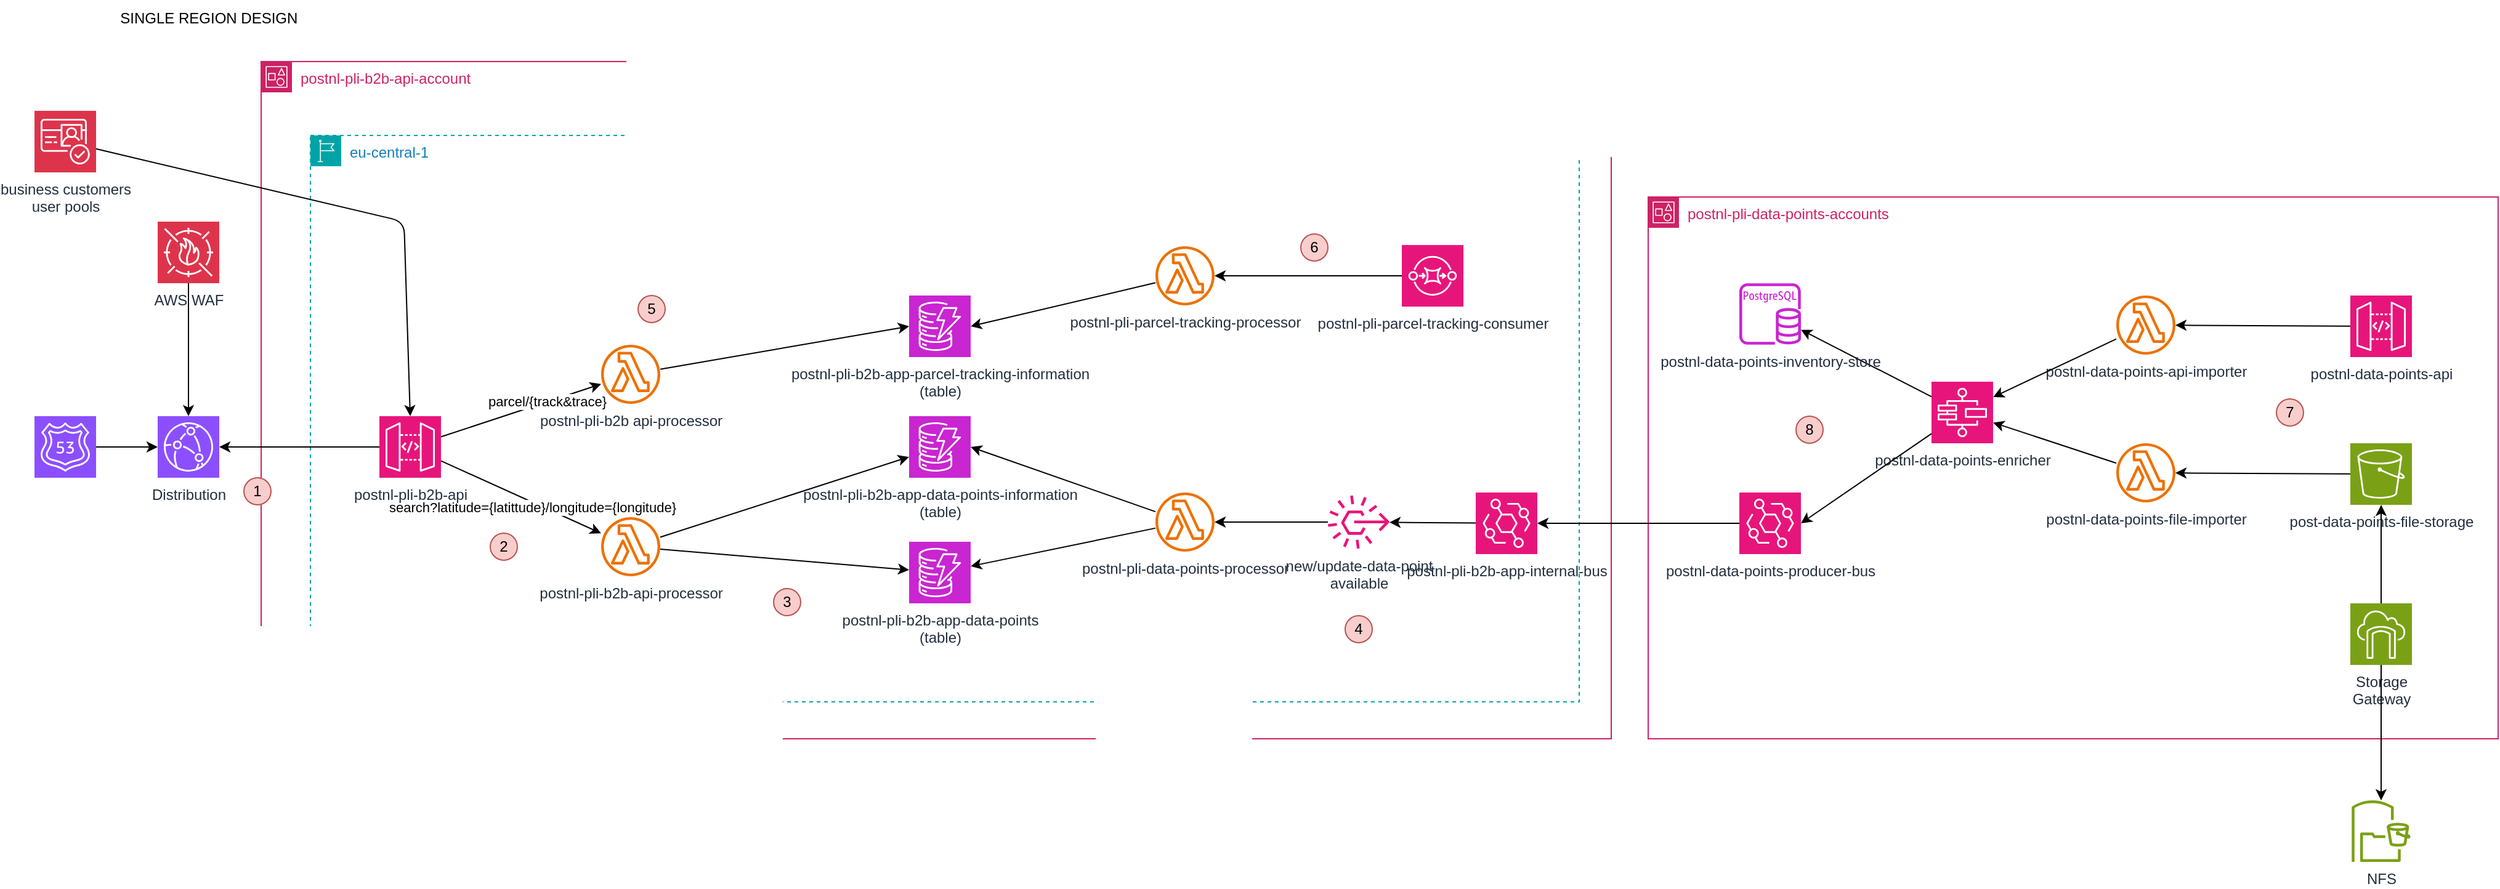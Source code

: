 <mxfile>
    <diagram id="AhJYGNd7IczV8FzIxwrM" name="Page-1">
        <mxGraphModel dx="1651" dy="869" grid="1" gridSize="10" guides="1" tooltips="1" connect="1" arrows="1" fold="1" page="1" pageScale="1" pageWidth="827" pageHeight="1169" math="0" shadow="0">
            <root>
                <mxCell id="0"/>
                <mxCell id="1" parent="0"/>
                <mxCell id="3" value="postnl-pli-b2b-api-account" style="points=[[0,0],[0.25,0],[0.5,0],[0.75,0],[1,0],[1,0.25],[1,0.5],[1,0.75],[1,1],[0.75,1],[0.5,1],[0.25,1],[0,1],[0,0.75],[0,0.5],[0,0.25]];outlineConnect=0;gradientColor=none;html=1;whiteSpace=wrap;fontSize=12;fontStyle=0;container=1;pointerEvents=0;collapsible=0;recursiveResize=0;shape=mxgraph.aws4.group;grIcon=mxgraph.aws4.group_account;strokeColor=#CD2264;fillColor=none;verticalAlign=top;align=left;spacingLeft=30;fontColor=#CD2264;dashed=0;" parent="1" vertex="1">
                    <mxGeometry x="454" y="80" width="1096" height="550" as="geometry"/>
                </mxCell>
                <mxCell id="5" value="eu-central-1" style="points=[[0,0],[0.25,0],[0.5,0],[0.75,0],[1,0],[1,0.25],[1,0.5],[1,0.75],[1,1],[0.75,1],[0.5,1],[0.25,1],[0,1],[0,0.75],[0,0.5],[0,0.25]];outlineConnect=0;gradientColor=none;html=1;whiteSpace=wrap;fontSize=12;fontStyle=0;container=1;pointerEvents=0;collapsible=0;recursiveResize=0;shape=mxgraph.aws4.group;grIcon=mxgraph.aws4.group_region;strokeColor=#00A4A6;fillColor=none;verticalAlign=top;align=left;spacingLeft=30;fontColor=#147EBA;dashed=1;" parent="3" vertex="1">
                    <mxGeometry x="40" y="60" width="1030" height="460" as="geometry"/>
                </mxCell>
                <mxCell id="13" style="edgeStyle=none;html=1;" parent="5" source="2" target="12" edge="1">
                    <mxGeometry relative="1" as="geometry"/>
                </mxCell>
                <mxCell id="17" value="search?latitude={latittude}/longitude={longitude}" style="edgeLabel;html=1;align=center;verticalAlign=middle;resizable=0;points=[];" parent="13" vertex="1" connectable="0">
                    <mxGeometry x="0.163" y="-4" relative="1" as="geometry">
                        <mxPoint as="offset"/>
                    </mxGeometry>
                </mxCell>
                <mxCell id="21" style="edgeStyle=none;html=1;" edge="1" parent="5" source="2" target="20">
                    <mxGeometry relative="1" as="geometry"/>
                </mxCell>
                <mxCell id="22" value="parcel/{track&amp;amp;trace}" style="edgeLabel;html=1;align=center;verticalAlign=middle;resizable=0;points=[];" vertex="1" connectable="0" parent="21">
                    <mxGeometry x="0.33" y="1" relative="1" as="geometry">
                        <mxPoint as="offset"/>
                    </mxGeometry>
                </mxCell>
                <mxCell id="2" value="postnl-pli-b2b-api" style="sketch=0;points=[[0,0,0],[0.25,0,0],[0.5,0,0],[0.75,0,0],[1,0,0],[0,1,0],[0.25,1,0],[0.5,1,0],[0.75,1,0],[1,1,0],[0,0.25,0],[0,0.5,0],[0,0.75,0],[1,0.25,0],[1,0.5,0],[1,0.75,0]];outlineConnect=0;fontColor=#232F3E;fillColor=#E7157B;strokeColor=#ffffff;dashed=0;verticalLabelPosition=bottom;verticalAlign=top;align=center;html=1;fontSize=12;fontStyle=0;aspect=fixed;shape=mxgraph.aws4.resourceIcon;resIcon=mxgraph.aws4.api_gateway;" parent="5" vertex="1">
                    <mxGeometry x="56" y="228" width="50" height="50" as="geometry"/>
                </mxCell>
                <mxCell id="16" style="edgeStyle=none;html=1;" parent="5" source="12" target="15" edge="1">
                    <mxGeometry relative="1" as="geometry"/>
                </mxCell>
                <mxCell id="19" style="edgeStyle=none;html=1;" parent="5" source="12" target="18" edge="1">
                    <mxGeometry relative="1" as="geometry"/>
                </mxCell>
                <mxCell id="12" value="postnl-pli-b2b-api-processor" style="sketch=0;outlineConnect=0;fontColor=#232F3E;gradientColor=none;fillColor=#ED7100;strokeColor=none;dashed=0;verticalLabelPosition=bottom;verticalAlign=top;align=center;html=1;fontSize=12;fontStyle=0;aspect=fixed;pointerEvents=1;shape=mxgraph.aws4.lambda_function;" parent="5" vertex="1">
                    <mxGeometry x="236" y="310" width="48" height="48" as="geometry"/>
                </mxCell>
                <mxCell id="15" value="postnl-pli-b2b-app-data-points&lt;br&gt;(table)" style="sketch=0;points=[[0,0,0],[0.25,0,0],[0.5,0,0],[0.75,0,0],[1,0,0],[0,1,0],[0.25,1,0],[0.5,1,0],[0.75,1,0],[1,1,0],[0,0.25,0],[0,0.5,0],[0,0.75,0],[1,0.25,0],[1,0.5,0],[1,0.75,0]];outlineConnect=0;fontColor=#232F3E;fillColor=#C925D1;strokeColor=#ffffff;dashed=0;verticalLabelPosition=bottom;verticalAlign=top;align=center;html=1;fontSize=12;fontStyle=0;aspect=fixed;shape=mxgraph.aws4.resourceIcon;resIcon=mxgraph.aws4.dynamodb;" parent="5" vertex="1">
                    <mxGeometry x="486" y="330" width="50" height="50" as="geometry"/>
                </mxCell>
                <mxCell id="18" value="postnl-pli-b2b-app-data-points-information&lt;br&gt;(table)" style="sketch=0;points=[[0,0,0],[0.25,0,0],[0.5,0,0],[0.75,0,0],[1,0,0],[0,1,0],[0.25,1,0],[0.5,1,0],[0.75,1,0],[1,1,0],[0,0.25,0],[0,0.5,0],[0,0.75,0],[1,0.25,0],[1,0.5,0],[1,0.75,0]];outlineConnect=0;fontColor=#232F3E;fillColor=#C925D1;strokeColor=#ffffff;dashed=0;verticalLabelPosition=bottom;verticalAlign=top;align=center;html=1;fontSize=12;fontStyle=0;aspect=fixed;shape=mxgraph.aws4.resourceIcon;resIcon=mxgraph.aws4.dynamodb;" parent="5" vertex="1">
                    <mxGeometry x="486" y="228" width="50" height="50" as="geometry"/>
                </mxCell>
                <mxCell id="20" value="postnl-pli-b2b api-processor" style="sketch=0;outlineConnect=0;fontColor=#232F3E;gradientColor=none;fillColor=#ED7100;strokeColor=none;dashed=0;verticalLabelPosition=bottom;verticalAlign=top;align=center;html=1;fontSize=12;fontStyle=0;aspect=fixed;pointerEvents=1;shape=mxgraph.aws4.lambda_function;" vertex="1" parent="5">
                    <mxGeometry x="236" y="170" width="48" height="48" as="geometry"/>
                </mxCell>
                <mxCell id="23" value="postnl-pli-b2b-app-parcel-tracking-information&lt;div&gt;(table)&lt;/div&gt;" style="sketch=0;points=[[0,0,0],[0.25,0,0],[0.5,0,0],[0.75,0,0],[1,0,0],[0,1,0],[0.25,1,0],[0.5,1,0],[0.75,1,0],[1,1,0],[0,0.25,0],[0,0.5,0],[0,0.75,0],[1,0.25,0],[1,0.5,0],[1,0.75,0]];outlineConnect=0;fontColor=#232F3E;fillColor=#C925D1;strokeColor=#ffffff;dashed=0;verticalLabelPosition=bottom;verticalAlign=top;align=center;html=1;fontSize=12;fontStyle=0;aspect=fixed;shape=mxgraph.aws4.resourceIcon;resIcon=mxgraph.aws4.dynamodb;" vertex="1" parent="5">
                    <mxGeometry x="486" y="130" width="50" height="50" as="geometry"/>
                </mxCell>
                <mxCell id="24" style="edgeStyle=none;html=1;entryX=0;entryY=0.5;entryDx=0;entryDy=0;entryPerimeter=0;" edge="1" parent="5" source="20" target="23">
                    <mxGeometry relative="1" as="geometry"/>
                </mxCell>
                <mxCell id="25" value="postnl-pli-parcel-tracking-processor" style="sketch=0;outlineConnect=0;fontColor=#232F3E;gradientColor=none;fillColor=#ED7100;strokeColor=none;dashed=0;verticalLabelPosition=bottom;verticalAlign=top;align=center;html=1;fontSize=12;fontStyle=0;aspect=fixed;pointerEvents=1;shape=mxgraph.aws4.lambda_function;" vertex="1" parent="5">
                    <mxGeometry x="686" y="90" width="48" height="48" as="geometry"/>
                </mxCell>
                <mxCell id="26" style="edgeStyle=none;html=1;entryX=1;entryY=0.5;entryDx=0;entryDy=0;entryPerimeter=0;" edge="1" parent="5" source="25" target="23">
                    <mxGeometry relative="1" as="geometry"/>
                </mxCell>
                <mxCell id="28" style="edgeStyle=none;html=1;" edge="1" parent="5" source="27" target="25">
                    <mxGeometry relative="1" as="geometry"/>
                </mxCell>
                <mxCell id="27" value="postnl-pli-parcel-tracking-consumer" style="sketch=0;points=[[0,0,0],[0.25,0,0],[0.5,0,0],[0.75,0,0],[1,0,0],[0,1,0],[0.25,1,0],[0.5,1,0],[0.75,1,0],[1,1,0],[0,0.25,0],[0,0.5,0],[0,0.75,0],[1,0.25,0],[1,0.5,0],[1,0.75,0]];outlineConnect=0;fontColor=#232F3E;fillColor=#E7157B;strokeColor=#ffffff;dashed=0;verticalLabelPosition=bottom;verticalAlign=top;align=center;html=1;fontSize=12;fontStyle=0;aspect=fixed;shape=mxgraph.aws4.resourceIcon;resIcon=mxgraph.aws4.sqs;" vertex="1" parent="5">
                    <mxGeometry x="886" y="89" width="50" height="50" as="geometry"/>
                </mxCell>
                <mxCell id="30" style="edgeStyle=none;html=1;" edge="1" parent="5" source="29" target="15">
                    <mxGeometry relative="1" as="geometry"/>
                </mxCell>
                <mxCell id="29" value="postnl-pli-data-points-processor" style="sketch=0;outlineConnect=0;fontColor=#232F3E;gradientColor=none;fillColor=#ED7100;strokeColor=none;dashed=0;verticalLabelPosition=bottom;verticalAlign=top;align=center;html=1;fontSize=12;fontStyle=0;aspect=fixed;pointerEvents=1;shape=mxgraph.aws4.lambda_function;" vertex="1" parent="5">
                    <mxGeometry x="686" y="290" width="48" height="48" as="geometry"/>
                </mxCell>
                <mxCell id="31" style="edgeStyle=none;html=1;entryX=1;entryY=0.5;entryDx=0;entryDy=0;entryPerimeter=0;" edge="1" parent="5" source="29" target="18">
                    <mxGeometry relative="1" as="geometry"/>
                </mxCell>
                <mxCell id="37" style="edgeStyle=none;html=1;" edge="1" parent="5" source="34" target="36">
                    <mxGeometry relative="1" as="geometry"/>
                </mxCell>
                <mxCell id="34" value="postnl-pli-b2b-app-internal-bus" style="sketch=0;points=[[0,0,0],[0.25,0,0],[0.5,0,0],[0.75,0,0],[1,0,0],[0,1,0],[0.25,1,0],[0.5,1,0],[0.75,1,0],[1,1,0],[0,0.25,0],[0,0.5,0],[0,0.75,0],[1,0.25,0],[1,0.5,0],[1,0.75,0]];outlineConnect=0;fontColor=#232F3E;fillColor=#E7157B;strokeColor=#ffffff;dashed=0;verticalLabelPosition=bottom;verticalAlign=top;align=center;html=1;fontSize=12;fontStyle=0;aspect=fixed;shape=mxgraph.aws4.resourceIcon;resIcon=mxgraph.aws4.eventbridge;" vertex="1" parent="5">
                    <mxGeometry x="946" y="290" width="50" height="50" as="geometry"/>
                </mxCell>
                <mxCell id="38" style="edgeStyle=none;html=1;" edge="1" parent="5" source="36" target="29">
                    <mxGeometry relative="1" as="geometry"/>
                </mxCell>
                <mxCell id="36" value="new/update-data-point&lt;br&gt;available" style="sketch=0;outlineConnect=0;fontColor=#232F3E;gradientColor=none;fillColor=#E7157B;strokeColor=none;dashed=0;verticalLabelPosition=bottom;verticalAlign=top;align=center;html=1;fontSize=12;fontStyle=0;aspect=fixed;pointerEvents=1;shape=mxgraph.aws4.rule_3;" vertex="1" parent="5">
                    <mxGeometry x="826" y="292.2" width="50" height="43.59" as="geometry"/>
                </mxCell>
                <mxCell id="40" value="2" style="ellipse;whiteSpace=wrap;html=1;aspect=fixed;fillColor=#f8cecc;strokeColor=#b85450;" vertex="1" parent="5">
                    <mxGeometry x="146" y="323" width="22" height="22" as="geometry"/>
                </mxCell>
                <mxCell id="41" value="3" style="ellipse;whiteSpace=wrap;html=1;aspect=fixed;fillColor=#f8cecc;strokeColor=#b85450;" vertex="1" parent="5">
                    <mxGeometry x="376" y="368" width="22" height="22" as="geometry"/>
                </mxCell>
                <mxCell id="42" value="4" style="ellipse;whiteSpace=wrap;html=1;aspect=fixed;fillColor=#f8cecc;strokeColor=#b85450;" vertex="1" parent="5">
                    <mxGeometry x="840" y="390" width="22" height="22" as="geometry"/>
                </mxCell>
                <mxCell id="43" value="5" style="ellipse;whiteSpace=wrap;html=1;aspect=fixed;fillColor=#f8cecc;strokeColor=#b85450;" vertex="1" parent="5">
                    <mxGeometry x="266" y="130" width="22" height="22" as="geometry"/>
                </mxCell>
                <mxCell id="45" value="6" style="ellipse;whiteSpace=wrap;html=1;aspect=fixed;fillColor=#f8cecc;strokeColor=#b85450;" vertex="1" parent="5">
                    <mxGeometry x="804" y="80" width="22" height="22" as="geometry"/>
                </mxCell>
                <mxCell id="9" style="edgeStyle=none;html=1;" parent="1" source="6" target="8" edge="1">
                    <mxGeometry relative="1" as="geometry"/>
                </mxCell>
                <mxCell id="6" value="AWS WAF" style="sketch=0;points=[[0,0,0],[0.25,0,0],[0.5,0,0],[0.75,0,0],[1,0,0],[0,1,0],[0.25,1,0],[0.5,1,0],[0.75,1,0],[1,1,0],[0,0.25,0],[0,0.5,0],[0,0.75,0],[1,0.25,0],[1,0.5,0],[1,0.75,0]];outlineConnect=0;fontColor=#232F3E;fillColor=#DD344C;strokeColor=#ffffff;dashed=0;verticalLabelPosition=bottom;verticalAlign=top;align=center;html=1;fontSize=12;fontStyle=0;aspect=fixed;shape=mxgraph.aws4.resourceIcon;resIcon=mxgraph.aws4.waf;" parent="1" vertex="1">
                    <mxGeometry x="370" y="210" width="50" height="50" as="geometry"/>
                </mxCell>
                <mxCell id="7" style="edgeStyle=none;html=1;" parent="1" source="2" target="8" edge="1">
                    <mxGeometry relative="1" as="geometry">
                        <mxPoint x="414" y="325" as="targetPoint"/>
                    </mxGeometry>
                </mxCell>
                <mxCell id="8" value="Distribution" style="sketch=0;points=[[0,0,0],[0.25,0,0],[0.5,0,0],[0.75,0,0],[1,0,0],[0,1,0],[0.25,1,0],[0.5,1,0],[0.75,1,0],[1,1,0],[0,0.25,0],[0,0.5,0],[0,0.75,0],[1,0.25,0],[1,0.5,0],[1,0.75,0]];outlineConnect=0;fontColor=#232F3E;fillColor=#8C4FFF;strokeColor=#ffffff;dashed=0;verticalLabelPosition=bottom;verticalAlign=top;align=center;html=1;fontSize=12;fontStyle=0;aspect=fixed;shape=mxgraph.aws4.resourceIcon;resIcon=mxgraph.aws4.cloudfront;" parent="1" vertex="1">
                    <mxGeometry x="370" y="368" width="50" height="50" as="geometry"/>
                </mxCell>
                <mxCell id="11" style="edgeStyle=none;html=1;" parent="1" source="10" target="8" edge="1">
                    <mxGeometry relative="1" as="geometry"/>
                </mxCell>
                <mxCell id="10" value="" style="sketch=0;points=[[0,0,0],[0.25,0,0],[0.5,0,0],[0.75,0,0],[1,0,0],[0,1,0],[0.25,1,0],[0.5,1,0],[0.75,1,0],[1,1,0],[0,0.25,0],[0,0.5,0],[0,0.75,0],[1,0.25,0],[1,0.5,0],[1,0.75,0]];outlineConnect=0;fontColor=#232F3E;fillColor=#8C4FFF;strokeColor=#ffffff;dashed=0;verticalLabelPosition=bottom;verticalAlign=top;align=center;html=1;fontSize=12;fontStyle=0;aspect=fixed;shape=mxgraph.aws4.resourceIcon;resIcon=mxgraph.aws4.route_53;" parent="1" vertex="1">
                    <mxGeometry x="270" y="368" width="50" height="50" as="geometry"/>
                </mxCell>
                <mxCell id="14" value="&amp;nbsp;SINGLE REGION DESIGN" style="text;html=1;align=center;verticalAlign=middle;whiteSpace=wrap;rounded=0;" parent="1" vertex="1">
                    <mxGeometry x="320" y="30" width="180" height="30" as="geometry"/>
                </mxCell>
                <mxCell id="39" value="1" style="ellipse;whiteSpace=wrap;html=1;aspect=fixed;fillColor=#f8cecc;strokeColor=#b85450;" vertex="1" parent="1">
                    <mxGeometry x="440" y="418" width="22" height="22" as="geometry"/>
                </mxCell>
                <mxCell id="49" value="business customers&lt;br&gt;user pools" style="sketch=0;points=[[0,0,0],[0.25,0,0],[0.5,0,0],[0.75,0,0],[1,0,0],[0,1,0],[0.25,1,0],[0.5,1,0],[0.75,1,0],[1,1,0],[0,0.25,0],[0,0.5,0],[0,0.75,0],[1,0.25,0],[1,0.5,0],[1,0.75,0]];outlineConnect=0;fontColor=#232F3E;fillColor=#DD344C;strokeColor=#ffffff;dashed=0;verticalLabelPosition=bottom;verticalAlign=top;align=center;html=1;fontSize=12;fontStyle=0;aspect=fixed;shape=mxgraph.aws4.resourceIcon;resIcon=mxgraph.aws4.cognito;" vertex="1" parent="1">
                    <mxGeometry x="270" y="120" width="50" height="50" as="geometry"/>
                </mxCell>
                <mxCell id="50" style="edgeStyle=none;html=1;entryX=0.5;entryY=0;entryDx=0;entryDy=0;entryPerimeter=0;" edge="1" parent="1" source="49" target="2">
                    <mxGeometry relative="1" as="geometry">
                        <Array as="points">
                            <mxPoint x="570" y="210"/>
                        </Array>
                    </mxGeometry>
                </mxCell>
                <mxCell id="83" value="postnl-pli-data-points-accounts" style="points=[[0,0],[0.25,0],[0.5,0],[0.75,0],[1,0],[1,0.25],[1,0.5],[1,0.75],[1,1],[0.75,1],[0.5,1],[0.25,1],[0,1],[0,0.75],[0,0.5],[0,0.25]];outlineConnect=0;gradientColor=none;html=1;whiteSpace=wrap;fontSize=12;fontStyle=0;container=1;pointerEvents=0;collapsible=0;recursiveResize=0;shape=mxgraph.aws4.group;grIcon=mxgraph.aws4.group_account;strokeColor=#CD2264;fillColor=none;verticalAlign=top;align=left;spacingLeft=30;fontColor=#CD2264;dashed=0;" vertex="1" parent="1">
                    <mxGeometry x="1580" y="190" width="690" height="440" as="geometry"/>
                </mxCell>
                <mxCell id="84" value="postnl-data-points-producer-bus" style="sketch=0;points=[[0,0,0],[0.25,0,0],[0.5,0,0],[0.75,0,0],[1,0,0],[0,1,0],[0.25,1,0],[0.5,1,0],[0.75,1,0],[1,1,0],[0,0.25,0],[0,0.5,0],[0,0.75,0],[1,0.25,0],[1,0.5,0],[1,0.75,0]];outlineConnect=0;fontColor=#232F3E;fillColor=#E7157B;strokeColor=#ffffff;dashed=0;verticalLabelPosition=bottom;verticalAlign=top;align=center;html=1;fontSize=12;fontStyle=0;aspect=fixed;shape=mxgraph.aws4.resourceIcon;resIcon=mxgraph.aws4.eventbridge;" vertex="1" parent="83">
                    <mxGeometry x="74" y="240" width="50" height="50" as="geometry"/>
                </mxCell>
                <mxCell id="89" style="edgeStyle=none;html=1;" edge="1" parent="83" source="86" target="88">
                    <mxGeometry relative="1" as="geometry"/>
                </mxCell>
                <mxCell id="86" value="postnl-data-points-enricher" style="sketch=0;points=[[0,0,0],[0.25,0,0],[0.5,0,0],[0.75,0,0],[1,0,0],[0,1,0],[0.25,1,0],[0.5,1,0],[0.75,1,0],[1,1,0],[0,0.25,0],[0,0.5,0],[0,0.75,0],[1,0.25,0],[1,0.5,0],[1,0.75,0]];outlineConnect=0;fontColor=#232F3E;fillColor=#E7157B;strokeColor=#ffffff;dashed=0;verticalLabelPosition=bottom;verticalAlign=top;align=center;html=1;fontSize=12;fontStyle=0;aspect=fixed;shape=mxgraph.aws4.resourceIcon;resIcon=mxgraph.aws4.step_functions;" vertex="1" parent="83">
                    <mxGeometry x="230" y="150" width="50" height="50" as="geometry"/>
                </mxCell>
                <mxCell id="87" style="edgeStyle=none;html=1;entryX=1;entryY=0.5;entryDx=0;entryDy=0;entryPerimeter=0;" edge="1" parent="83" source="86" target="84">
                    <mxGeometry relative="1" as="geometry"/>
                </mxCell>
                <mxCell id="88" value="postnl-data-points-inventory-store" style="sketch=0;outlineConnect=0;fontColor=#232F3E;gradientColor=none;fillColor=#C925D1;strokeColor=none;dashed=0;verticalLabelPosition=bottom;verticalAlign=top;align=center;html=1;fontSize=12;fontStyle=0;aspect=fixed;pointerEvents=1;shape=mxgraph.aws4.rds_postgresql_instance;" vertex="1" parent="83">
                    <mxGeometry x="74" y="70" width="50" height="50" as="geometry"/>
                </mxCell>
                <mxCell id="90" value="postnl-data-points-api-importer" style="sketch=0;outlineConnect=0;fontColor=#232F3E;gradientColor=none;fillColor=#ED7100;strokeColor=none;dashed=0;verticalLabelPosition=bottom;verticalAlign=top;align=center;html=1;fontSize=12;fontStyle=0;aspect=fixed;pointerEvents=1;shape=mxgraph.aws4.lambda_function;" vertex="1" parent="83">
                    <mxGeometry x="380" y="80" width="48" height="48" as="geometry"/>
                </mxCell>
                <mxCell id="91" style="edgeStyle=none;html=1;entryX=1;entryY=0.25;entryDx=0;entryDy=0;entryPerimeter=0;" edge="1" parent="83" source="90" target="86">
                    <mxGeometry relative="1" as="geometry"/>
                </mxCell>
                <mxCell id="93" style="edgeStyle=none;html=1;" edge="1" parent="83" source="92" target="86">
                    <mxGeometry relative="1" as="geometry"/>
                </mxCell>
                <mxCell id="92" value="postnl-data-points&lt;span style=&quot;background-color: transparent;&quot;&gt;-file-importer&lt;/span&gt;" style="sketch=0;outlineConnect=0;fontColor=#232F3E;gradientColor=none;fillColor=#ED7100;strokeColor=none;dashed=0;verticalLabelPosition=bottom;verticalAlign=top;align=center;html=1;fontSize=12;fontStyle=0;aspect=fixed;pointerEvents=1;shape=mxgraph.aws4.lambda_function;" vertex="1" parent="83">
                    <mxGeometry x="380" y="200" width="48" height="48" as="geometry"/>
                </mxCell>
                <mxCell id="95" style="edgeStyle=none;html=1;" edge="1" parent="83" source="94" target="92">
                    <mxGeometry relative="1" as="geometry"/>
                </mxCell>
                <mxCell id="94" value="post-data-points-file-storage" style="sketch=0;points=[[0,0,0],[0.25,0,0],[0.5,0,0],[0.75,0,0],[1,0,0],[0,1,0],[0.25,1,0],[0.5,1,0],[0.75,1,0],[1,1,0],[0,0.25,0],[0,0.5,0],[0,0.75,0],[1,0.25,0],[1,0.5,0],[1,0.75,0]];outlineConnect=0;fontColor=#232F3E;fillColor=#7AA116;strokeColor=#ffffff;dashed=0;verticalLabelPosition=bottom;verticalAlign=top;align=center;html=1;fontSize=12;fontStyle=0;aspect=fixed;shape=mxgraph.aws4.resourceIcon;resIcon=mxgraph.aws4.s3;" vertex="1" parent="83">
                    <mxGeometry x="570" y="200" width="50" height="50" as="geometry"/>
                </mxCell>
                <mxCell id="98" style="edgeStyle=none;html=1;" edge="1" parent="83" source="97" target="90">
                    <mxGeometry relative="1" as="geometry"/>
                </mxCell>
                <mxCell id="97" value="postnl-data-points-api" style="sketch=0;points=[[0,0,0],[0.25,0,0],[0.5,0,0],[0.75,0,0],[1,0,0],[0,1,0],[0.25,1,0],[0.5,1,0],[0.75,1,0],[1,1,0],[0,0.25,0],[0,0.5,0],[0,0.75,0],[1,0.25,0],[1,0.5,0],[1,0.75,0]];outlineConnect=0;fontColor=#232F3E;fillColor=#E7157B;strokeColor=#ffffff;dashed=0;verticalLabelPosition=bottom;verticalAlign=top;align=center;html=1;fontSize=12;fontStyle=0;aspect=fixed;shape=mxgraph.aws4.resourceIcon;resIcon=mxgraph.aws4.api_gateway;" vertex="1" parent="83">
                    <mxGeometry x="570" y="80" width="50" height="50" as="geometry"/>
                </mxCell>
                <mxCell id="101" style="edgeStyle=none;html=1;" edge="1" parent="83" source="99" target="94">
                    <mxGeometry relative="1" as="geometry"/>
                </mxCell>
                <mxCell id="99" value="Storage&lt;br&gt;Gateway" style="sketch=0;points=[[0,0,0],[0.25,0,0],[0.5,0,0],[0.75,0,0],[1,0,0],[0,1,0],[0.25,1,0],[0.5,1,0],[0.75,1,0],[1,1,0],[0,0.25,0],[0,0.5,0],[0,0.75,0],[1,0.25,0],[1,0.5,0],[1,0.75,0]];outlineConnect=0;fontColor=#232F3E;fillColor=#7AA116;strokeColor=#ffffff;dashed=0;verticalLabelPosition=bottom;verticalAlign=top;align=center;html=1;fontSize=12;fontStyle=0;aspect=fixed;shape=mxgraph.aws4.resourceIcon;resIcon=mxgraph.aws4.storage_gateway;" vertex="1" parent="83">
                    <mxGeometry x="570" y="330" width="50" height="50" as="geometry"/>
                </mxCell>
                <mxCell id="102" value="7" style="ellipse;whiteSpace=wrap;html=1;aspect=fixed;fillColor=#f8cecc;strokeColor=#b85450;" vertex="1" parent="83">
                    <mxGeometry x="510" y="164" width="22" height="22" as="geometry"/>
                </mxCell>
                <mxCell id="103" value="8" style="ellipse;whiteSpace=wrap;html=1;aspect=fixed;fillColor=#f8cecc;strokeColor=#b85450;" vertex="1" parent="83">
                    <mxGeometry x="120" y="178" width="22" height="22" as="geometry"/>
                </mxCell>
                <mxCell id="85" style="edgeStyle=none;html=1;" edge="1" parent="1" source="84" target="34">
                    <mxGeometry relative="1" as="geometry"/>
                </mxCell>
                <mxCell id="96" value="NFS" style="sketch=0;outlineConnect=0;fontColor=#232F3E;gradientColor=none;fillColor=#7AA116;strokeColor=none;dashed=0;verticalLabelPosition=bottom;verticalAlign=top;align=center;html=1;fontSize=12;fontStyle=0;aspect=fixed;pointerEvents=1;shape=mxgraph.aws4.s3_file_gateway;" vertex="1" parent="1">
                    <mxGeometry x="2150" y="680" width="50" height="50" as="geometry"/>
                </mxCell>
                <mxCell id="100" style="edgeStyle=none;html=1;" edge="1" parent="1" source="99" target="96">
                    <mxGeometry relative="1" as="geometry"/>
                </mxCell>
            </root>
        </mxGraphModel>
    </diagram>
</mxfile>